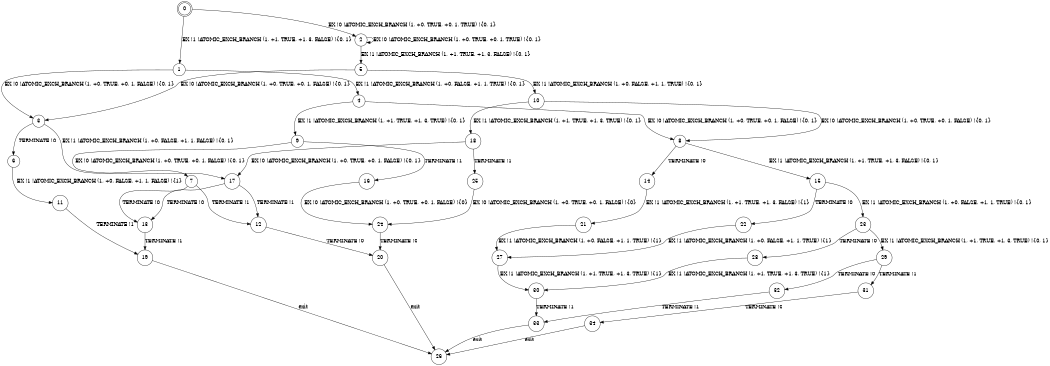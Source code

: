 digraph BCG {
size = "7, 10.5";
center = TRUE;
node [shape = circle];
0 [peripheries = 2];
0 -> 1 [label = "EX !1 !ATOMIC_EXCH_BRANCH (1, +1, TRUE, +1, 3, FALSE) !{0, 1}"];
0 -> 2 [label = "EX !0 !ATOMIC_EXCH_BRANCH (1, +0, TRUE, +0, 1, TRUE) !{0, 1}"];
1 -> 3 [label = "EX !0 !ATOMIC_EXCH_BRANCH (1, +0, TRUE, +0, 1, FALSE) !{0, 1}"];
1 -> 4 [label = "EX !1 !ATOMIC_EXCH_BRANCH (1, +0, FALSE, +1, 1, TRUE) !{0, 1}"];
2 -> 5 [label = "EX !1 !ATOMIC_EXCH_BRANCH (1, +1, TRUE, +1, 3, FALSE) !{0, 1}"];
2 -> 2 [label = "EX !0 !ATOMIC_EXCH_BRANCH (1, +0, TRUE, +0, 1, TRUE) !{0, 1}"];
3 -> 6 [label = "TERMINATE !0"];
3 -> 7 [label = "EX !1 !ATOMIC_EXCH_BRANCH (1, +0, FALSE, +1, 1, FALSE) !{0, 1}"];
4 -> 8 [label = "EX !0 !ATOMIC_EXCH_BRANCH (1, +0, TRUE, +0, 1, FALSE) !{0, 1}"];
4 -> 9 [label = "EX !1 !ATOMIC_EXCH_BRANCH (1, +1, TRUE, +1, 3, TRUE) !{0, 1}"];
5 -> 10 [label = "EX !1 !ATOMIC_EXCH_BRANCH (1, +0, FALSE, +1, 1, TRUE) !{0, 1}"];
5 -> 3 [label = "EX !0 !ATOMIC_EXCH_BRANCH (1, +0, TRUE, +0, 1, FALSE) !{0, 1}"];
6 -> 11 [label = "EX !1 !ATOMIC_EXCH_BRANCH (1, +0, FALSE, +1, 1, FALSE) !{1}"];
7 -> 12 [label = "TERMINATE !1"];
7 -> 13 [label = "TERMINATE !0"];
8 -> 14 [label = "TERMINATE !0"];
8 -> 15 [label = "EX !1 !ATOMIC_EXCH_BRANCH (1, +1, TRUE, +1, 3, FALSE) !{0, 1}"];
9 -> 16 [label = "TERMINATE !1"];
9 -> 17 [label = "EX !0 !ATOMIC_EXCH_BRANCH (1, +0, TRUE, +0, 1, FALSE) !{0, 1}"];
10 -> 18 [label = "EX !1 !ATOMIC_EXCH_BRANCH (1, +1, TRUE, +1, 3, TRUE) !{0, 1}"];
10 -> 8 [label = "EX !0 !ATOMIC_EXCH_BRANCH (1, +0, TRUE, +0, 1, FALSE) !{0, 1}"];
11 -> 19 [label = "TERMINATE !1"];
12 -> 20 [label = "TERMINATE !0"];
13 -> 19 [label = "TERMINATE !1"];
14 -> 21 [label = "EX !1 !ATOMIC_EXCH_BRANCH (1, +1, TRUE, +1, 3, FALSE) !{1}"];
15 -> 22 [label = "TERMINATE !0"];
15 -> 23 [label = "EX !1 !ATOMIC_EXCH_BRANCH (1, +0, FALSE, +1, 1, TRUE) !{0, 1}"];
16 -> 24 [label = "EX !0 !ATOMIC_EXCH_BRANCH (1, +0, TRUE, +0, 1, FALSE) !{0}"];
17 -> 12 [label = "TERMINATE !1"];
17 -> 13 [label = "TERMINATE !0"];
18 -> 25 [label = "TERMINATE !1"];
18 -> 17 [label = "EX !0 !ATOMIC_EXCH_BRANCH (1, +0, TRUE, +0, 1, FALSE) !{0, 1}"];
19 -> 26 [label = "exit"];
20 -> 26 [label = "exit"];
21 -> 27 [label = "EX !1 !ATOMIC_EXCH_BRANCH (1, +0, FALSE, +1, 1, TRUE) !{1}"];
22 -> 27 [label = "EX !1 !ATOMIC_EXCH_BRANCH (1, +0, FALSE, +1, 1, TRUE) !{1}"];
23 -> 28 [label = "TERMINATE !0"];
23 -> 29 [label = "EX !1 !ATOMIC_EXCH_BRANCH (1, +1, TRUE, +1, 3, TRUE) !{0, 1}"];
24 -> 20 [label = "TERMINATE !0"];
25 -> 24 [label = "EX !0 !ATOMIC_EXCH_BRANCH (1, +0, TRUE, +0, 1, FALSE) !{0}"];
27 -> 30 [label = "EX !1 !ATOMIC_EXCH_BRANCH (1, +1, TRUE, +1, 3, TRUE) !{1}"];
28 -> 30 [label = "EX !1 !ATOMIC_EXCH_BRANCH (1, +1, TRUE, +1, 3, TRUE) !{1}"];
29 -> 31 [label = "TERMINATE !1"];
29 -> 32 [label = "TERMINATE !0"];
30 -> 33 [label = "TERMINATE !1"];
31 -> 34 [label = "TERMINATE !0"];
32 -> 33 [label = "TERMINATE !1"];
33 -> 26 [label = "exit"];
34 -> 26 [label = "exit"];
}
